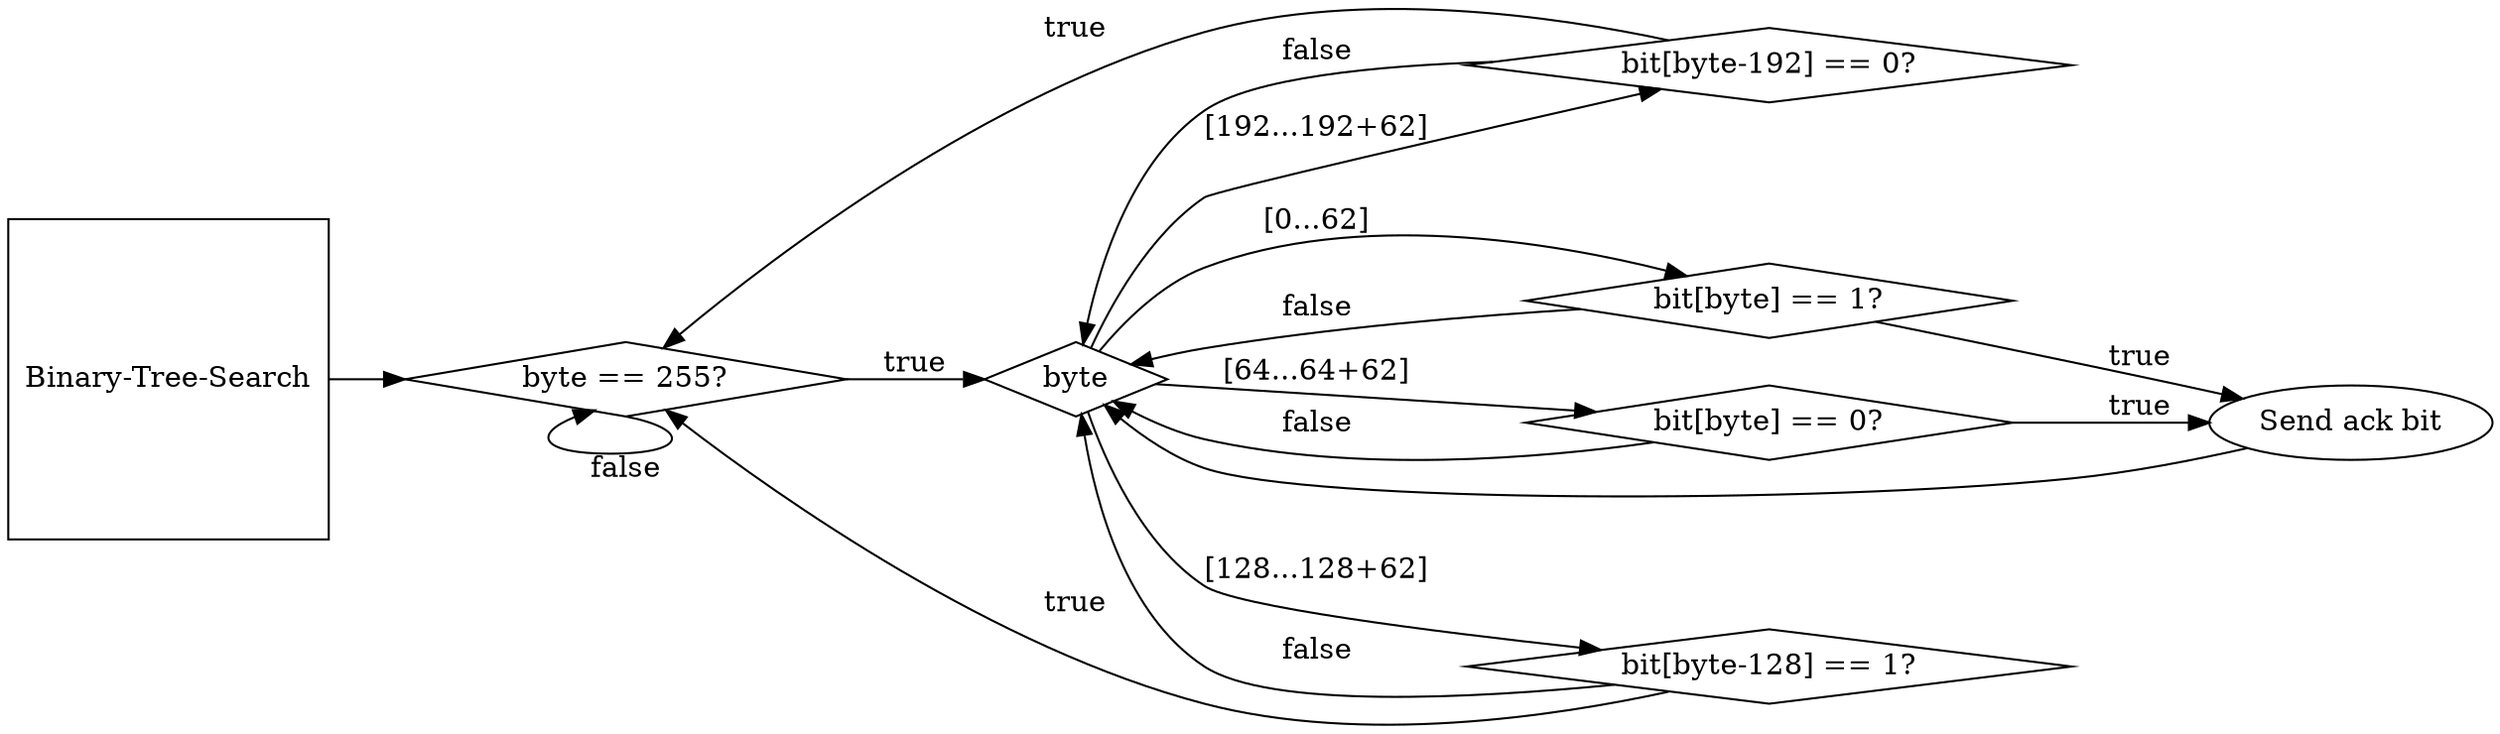 digraph {
  rankdir=LR;

  start[shape=square, label="Binary-Tree-Search"];
  start->_255;
  _255[shape=diamond, label="byte == 255?"];
  _255->byte[label="true"];
  _255->_255[label="false", tailport=s, headport=sw];
  byte[shape=diamond, label="byte"];

  bit1[shape=diamond, label="bit[byte] == 1?"];
  byte->bit1[label="[0...62]"];
  bit0[shape=diamond, label="bit[byte] == 0?"];
  byte->bit0[label="[64...64+62]"];

  ignore_if_1[shape=diamond, label="bit[byte-128] == 1?"];
  byte->ignore_if_1[label="[128...128+62]"];
  ignore_if_0[shape=diamond, label="bit[byte-192] == 0?"];
  byte->ignore_if_0[label="[192...192+62]"];  

  ack[label="Send ack bit"];
  bit1->ack[label="true"];
  bit1->byte[label="false"];
  bit0->ack[label="true"];
  bit0->byte[label="false"];
  ack->byte;

  ignore_if_1->_255[label="true"];
  ignore_if_1->byte[label="false"];
  ignore_if_0->_255[label="true"];
  ignore_if_0->byte[label="false"];  
}